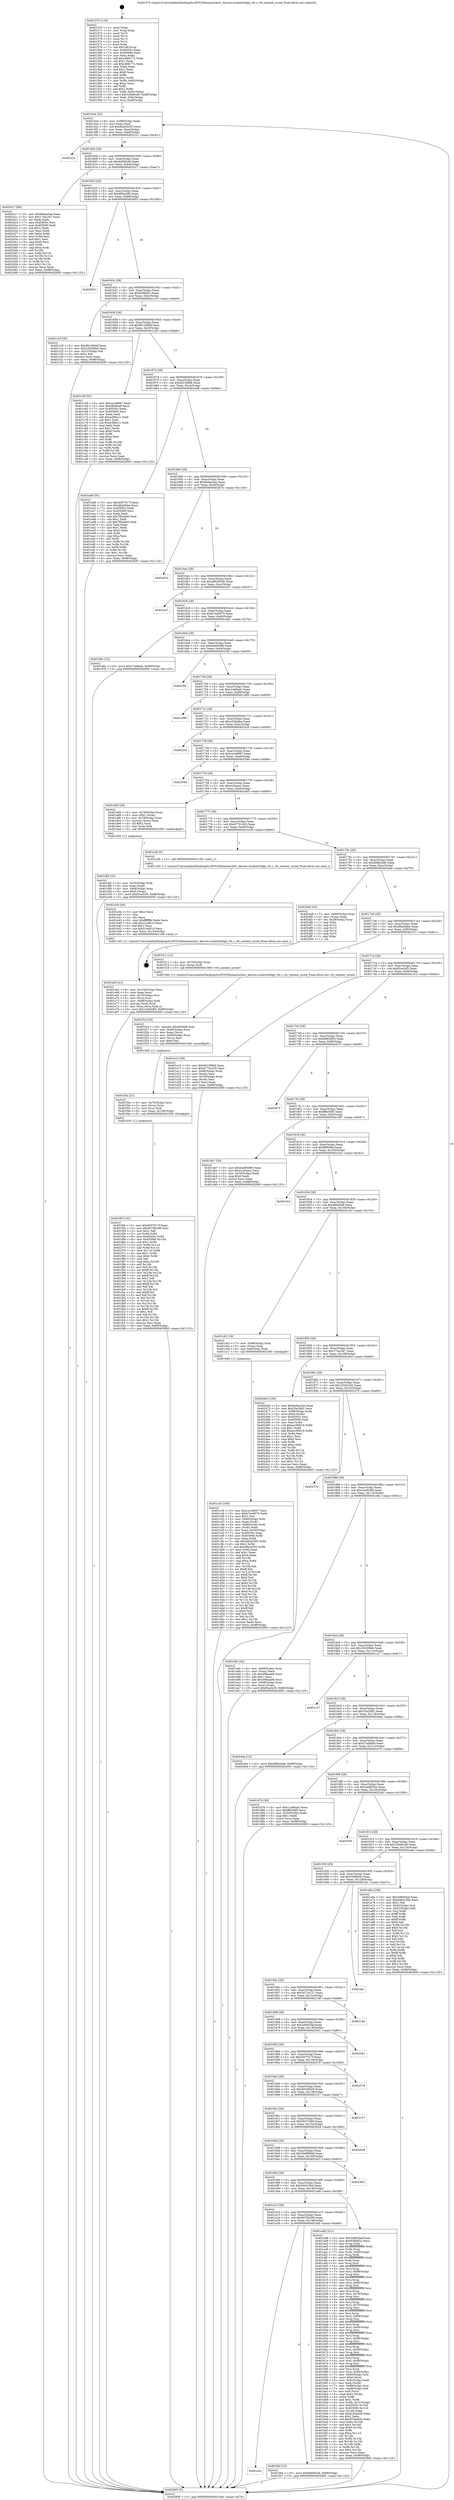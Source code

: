 digraph "0x401570" {
  label = "0x401570 (/mnt/c/Users/mathe/Desktop/tcc/POCII/binaries/extr_darwin-xnubsdvfskpi_vfs.c_vfs_context_ucred_Final-ollvm.out::main(0))"
  labelloc = "t"
  node[shape=record]

  Entry [label="",width=0.3,height=0.3,shape=circle,fillcolor=black,style=filled]
  "0x4015e4" [label="{
     0x4015e4 [32]\l
     | [instrs]\l
     &nbsp;&nbsp;0x4015e4 \<+6\>: mov -0x98(%rbp),%eax\l
     &nbsp;&nbsp;0x4015ea \<+2\>: mov %eax,%ecx\l
     &nbsp;&nbsp;0x4015ec \<+6\>: sub $0x82a04435,%ecx\l
     &nbsp;&nbsp;0x4015f2 \<+6\>: mov %eax,-0xac(%rbp)\l
     &nbsp;&nbsp;0x4015f8 \<+6\>: mov %ecx,-0xb0(%rbp)\l
     &nbsp;&nbsp;0x4015fe \<+6\>: je 0000000000402221 \<main+0xcb1\>\l
  }"]
  "0x402221" [label="{
     0x402221\l
  }", style=dashed]
  "0x401604" [label="{
     0x401604 [28]\l
     | [instrs]\l
     &nbsp;&nbsp;0x401604 \<+5\>: jmp 0000000000401609 \<main+0x99\>\l
     &nbsp;&nbsp;0x401609 \<+6\>: mov -0xac(%rbp),%eax\l
     &nbsp;&nbsp;0x40160f \<+5\>: sub $0x84f082d4,%eax\l
     &nbsp;&nbsp;0x401614 \<+6\>: mov %eax,-0xb4(%rbp)\l
     &nbsp;&nbsp;0x40161a \<+6\>: je 0000000000402417 \<main+0xea7\>\l
  }"]
  Exit [label="",width=0.3,height=0.3,shape=circle,fillcolor=black,style=filled,peripheries=2]
  "0x402417" [label="{
     0x402417 [86]\l
     | [instrs]\l
     &nbsp;&nbsp;0x402417 \<+5\>: mov $0x9e9aa2ee,%eax\l
     &nbsp;&nbsp;0x40241c \<+5\>: mov $0x174a1fe7,%ecx\l
     &nbsp;&nbsp;0x402421 \<+2\>: xor %edx,%edx\l
     &nbsp;&nbsp;0x402423 \<+7\>: mov 0x40505c,%esi\l
     &nbsp;&nbsp;0x40242a \<+7\>: mov 0x405060,%edi\l
     &nbsp;&nbsp;0x402431 \<+3\>: sub $0x1,%edx\l
     &nbsp;&nbsp;0x402434 \<+3\>: mov %esi,%r8d\l
     &nbsp;&nbsp;0x402437 \<+3\>: add %edx,%r8d\l
     &nbsp;&nbsp;0x40243a \<+4\>: imul %r8d,%esi\l
     &nbsp;&nbsp;0x40243e \<+3\>: and $0x1,%esi\l
     &nbsp;&nbsp;0x402441 \<+3\>: cmp $0x0,%esi\l
     &nbsp;&nbsp;0x402444 \<+4\>: sete %r9b\l
     &nbsp;&nbsp;0x402448 \<+3\>: cmp $0xa,%edi\l
     &nbsp;&nbsp;0x40244b \<+4\>: setl %r10b\l
     &nbsp;&nbsp;0x40244f \<+3\>: mov %r9b,%r11b\l
     &nbsp;&nbsp;0x402452 \<+3\>: and %r10b,%r11b\l
     &nbsp;&nbsp;0x402455 \<+3\>: xor %r10b,%r9b\l
     &nbsp;&nbsp;0x402458 \<+3\>: or %r9b,%r11b\l
     &nbsp;&nbsp;0x40245b \<+4\>: test $0x1,%r11b\l
     &nbsp;&nbsp;0x40245f \<+3\>: cmovne %ecx,%eax\l
     &nbsp;&nbsp;0x402462 \<+6\>: mov %eax,-0x98(%rbp)\l
     &nbsp;&nbsp;0x402468 \<+5\>: jmp 0000000000402695 \<main+0x1125\>\l
  }"]
  "0x401620" [label="{
     0x401620 [28]\l
     | [instrs]\l
     &nbsp;&nbsp;0x401620 \<+5\>: jmp 0000000000401625 \<main+0xb5\>\l
     &nbsp;&nbsp;0x401625 \<+6\>: mov -0xac(%rbp),%eax\l
     &nbsp;&nbsp;0x40162b \<+5\>: sub $0x8f0a43f6,%eax\l
     &nbsp;&nbsp;0x401630 \<+6\>: mov %eax,-0xb8(%rbp)\l
     &nbsp;&nbsp;0x401636 \<+6\>: je 0000000000402603 \<main+0x1093\>\l
  }"]
  "0x401a2c" [label="{
     0x401a2c\l
  }", style=dashed]
  "0x402603" [label="{
     0x402603\l
  }", style=dashed]
  "0x40163c" [label="{
     0x40163c [28]\l
     | [instrs]\l
     &nbsp;&nbsp;0x40163c \<+5\>: jmp 0000000000401641 \<main+0xd1\>\l
     &nbsp;&nbsp;0x401641 \<+6\>: mov -0xac(%rbp),%eax\l
     &nbsp;&nbsp;0x401647 \<+5\>: sub $0x93fdbf2c,%eax\l
     &nbsp;&nbsp;0x40164c \<+6\>: mov %eax,-0xbc(%rbp)\l
     &nbsp;&nbsp;0x401652 \<+6\>: je 0000000000401c19 \<main+0x6a9\>\l
  }"]
  "0x401fdd" [label="{
     0x401fdd [15]\l
     | [instrs]\l
     &nbsp;&nbsp;0x401fdd \<+10\>: movl $0x84f082d4,-0x98(%rbp)\l
     &nbsp;&nbsp;0x401fe7 \<+5\>: jmp 0000000000402695 \<main+0x1125\>\l
  }"]
  "0x401c19" [label="{
     0x401c19 [30]\l
     | [instrs]\l
     &nbsp;&nbsp;0x401c19 \<+5\>: mov $0x99140bbf,%eax\l
     &nbsp;&nbsp;0x401c1e \<+5\>: mov $0x22b208eb,%ecx\l
     &nbsp;&nbsp;0x401c23 \<+3\>: mov -0x31(%rbp),%dl\l
     &nbsp;&nbsp;0x401c26 \<+3\>: test $0x1,%dl\l
     &nbsp;&nbsp;0x401c29 \<+3\>: cmovne %ecx,%eax\l
     &nbsp;&nbsp;0x401c2c \<+6\>: mov %eax,-0x98(%rbp)\l
     &nbsp;&nbsp;0x401c32 \<+5\>: jmp 0000000000402695 \<main+0x1125\>\l
  }"]
  "0x401658" [label="{
     0x401658 [28]\l
     | [instrs]\l
     &nbsp;&nbsp;0x401658 \<+5\>: jmp 000000000040165d \<main+0xed\>\l
     &nbsp;&nbsp;0x40165d \<+6\>: mov -0xac(%rbp),%eax\l
     &nbsp;&nbsp;0x401663 \<+5\>: sub $0x99140bbf,%eax\l
     &nbsp;&nbsp;0x401668 \<+6\>: mov %eax,-0xc0(%rbp)\l
     &nbsp;&nbsp;0x40166e \<+6\>: je 0000000000401c58 \<main+0x6e8\>\l
  }"]
  "0x401f4f" [label="{
     0x401f4f [142]\l
     | [instrs]\l
     &nbsp;&nbsp;0x401f4f \<+5\>: mov $0x4007017f,%eax\l
     &nbsp;&nbsp;0x401f54 \<+5\>: mov $0x6078b299,%esi\l
     &nbsp;&nbsp;0x401f59 \<+2\>: mov $0x1,%dl\l
     &nbsp;&nbsp;0x401f5b \<+3\>: xor %r8d,%r8d\l
     &nbsp;&nbsp;0x401f5e \<+8\>: mov 0x40505c,%r9d\l
     &nbsp;&nbsp;0x401f66 \<+8\>: mov 0x405060,%r10d\l
     &nbsp;&nbsp;0x401f6e \<+4\>: sub $0x1,%r8d\l
     &nbsp;&nbsp;0x401f72 \<+3\>: mov %r9d,%r11d\l
     &nbsp;&nbsp;0x401f75 \<+3\>: add %r8d,%r11d\l
     &nbsp;&nbsp;0x401f78 \<+4\>: imul %r11d,%r9d\l
     &nbsp;&nbsp;0x401f7c \<+4\>: and $0x1,%r9d\l
     &nbsp;&nbsp;0x401f80 \<+4\>: cmp $0x0,%r9d\l
     &nbsp;&nbsp;0x401f84 \<+3\>: sete %bl\l
     &nbsp;&nbsp;0x401f87 \<+4\>: cmp $0xa,%r10d\l
     &nbsp;&nbsp;0x401f8b \<+4\>: setl %r14b\l
     &nbsp;&nbsp;0x401f8f \<+3\>: mov %bl,%r15b\l
     &nbsp;&nbsp;0x401f92 \<+4\>: xor $0xff,%r15b\l
     &nbsp;&nbsp;0x401f96 \<+3\>: mov %r14b,%r12b\l
     &nbsp;&nbsp;0x401f99 \<+4\>: xor $0xff,%r12b\l
     &nbsp;&nbsp;0x401f9d \<+3\>: xor $0x1,%dl\l
     &nbsp;&nbsp;0x401fa0 \<+3\>: mov %r15b,%r13b\l
     &nbsp;&nbsp;0x401fa3 \<+4\>: and $0xff,%r13b\l
     &nbsp;&nbsp;0x401fa7 \<+2\>: and %dl,%bl\l
     &nbsp;&nbsp;0x401fa9 \<+3\>: mov %r12b,%cl\l
     &nbsp;&nbsp;0x401fac \<+3\>: and $0xff,%cl\l
     &nbsp;&nbsp;0x401faf \<+3\>: and %dl,%r14b\l
     &nbsp;&nbsp;0x401fb2 \<+3\>: or %bl,%r13b\l
     &nbsp;&nbsp;0x401fb5 \<+3\>: or %r14b,%cl\l
     &nbsp;&nbsp;0x401fb8 \<+3\>: xor %cl,%r13b\l
     &nbsp;&nbsp;0x401fbb \<+3\>: or %r12b,%r15b\l
     &nbsp;&nbsp;0x401fbe \<+4\>: xor $0xff,%r15b\l
     &nbsp;&nbsp;0x401fc2 \<+3\>: or $0x1,%dl\l
     &nbsp;&nbsp;0x401fc5 \<+3\>: and %dl,%r15b\l
     &nbsp;&nbsp;0x401fc8 \<+3\>: or %r15b,%r13b\l
     &nbsp;&nbsp;0x401fcb \<+4\>: test $0x1,%r13b\l
     &nbsp;&nbsp;0x401fcf \<+3\>: cmovne %esi,%eax\l
     &nbsp;&nbsp;0x401fd2 \<+6\>: mov %eax,-0x98(%rbp)\l
     &nbsp;&nbsp;0x401fd8 \<+5\>: jmp 0000000000402695 \<main+0x1125\>\l
  }"]
  "0x401c58" [label="{
     0x401c58 [91]\l
     | [instrs]\l
     &nbsp;&nbsp;0x401c58 \<+5\>: mov $0xca1e8067,%eax\l
     &nbsp;&nbsp;0x401c5d \<+5\>: mov $0xd8406a9,%ecx\l
     &nbsp;&nbsp;0x401c62 \<+7\>: mov 0x40505c,%edx\l
     &nbsp;&nbsp;0x401c69 \<+7\>: mov 0x405060,%esi\l
     &nbsp;&nbsp;0x401c70 \<+2\>: mov %edx,%edi\l
     &nbsp;&nbsp;0x401c72 \<+6\>: add $0xecfb6c1c,%edi\l
     &nbsp;&nbsp;0x401c78 \<+3\>: sub $0x1,%edi\l
     &nbsp;&nbsp;0x401c7b \<+6\>: sub $0xecfb6c1c,%edi\l
     &nbsp;&nbsp;0x401c81 \<+3\>: imul %edi,%edx\l
     &nbsp;&nbsp;0x401c84 \<+3\>: and $0x1,%edx\l
     &nbsp;&nbsp;0x401c87 \<+3\>: cmp $0x0,%edx\l
     &nbsp;&nbsp;0x401c8a \<+4\>: sete %r8b\l
     &nbsp;&nbsp;0x401c8e \<+3\>: cmp $0xa,%esi\l
     &nbsp;&nbsp;0x401c91 \<+4\>: setl %r9b\l
     &nbsp;&nbsp;0x401c95 \<+3\>: mov %r8b,%r10b\l
     &nbsp;&nbsp;0x401c98 \<+3\>: and %r9b,%r10b\l
     &nbsp;&nbsp;0x401c9b \<+3\>: xor %r9b,%r8b\l
     &nbsp;&nbsp;0x401c9e \<+3\>: or %r8b,%r10b\l
     &nbsp;&nbsp;0x401ca1 \<+4\>: test $0x1,%r10b\l
     &nbsp;&nbsp;0x401ca5 \<+3\>: cmovne %ecx,%eax\l
     &nbsp;&nbsp;0x401ca8 \<+6\>: mov %eax,-0x98(%rbp)\l
     &nbsp;&nbsp;0x401cae \<+5\>: jmp 0000000000402695 \<main+0x1125\>\l
  }"]
  "0x401674" [label="{
     0x401674 [28]\l
     | [instrs]\l
     &nbsp;&nbsp;0x401674 \<+5\>: jmp 0000000000401679 \<main+0x109\>\l
     &nbsp;&nbsp;0x401679 \<+6\>: mov -0xac(%rbp),%eax\l
     &nbsp;&nbsp;0x40167f \<+5\>: sub $0x9d15f6b8,%eax\l
     &nbsp;&nbsp;0x401684 \<+6\>: mov %eax,-0xc4(%rbp)\l
     &nbsp;&nbsp;0x40168a \<+6\>: je 0000000000401eb6 \<main+0x946\>\l
  }"]
  "0x401f3a" [label="{
     0x401f3a [21]\l
     | [instrs]\l
     &nbsp;&nbsp;0x401f3a \<+4\>: mov -0x70(%rbp),%rcx\l
     &nbsp;&nbsp;0x401f3e \<+3\>: mov (%rcx),%rcx\l
     &nbsp;&nbsp;0x401f41 \<+3\>: mov %rcx,%rdi\l
     &nbsp;&nbsp;0x401f44 \<+6\>: mov %eax,-0x158(%rbp)\l
     &nbsp;&nbsp;0x401f4a \<+5\>: call 0000000000401030 \<free@plt\>\l
     | [calls]\l
     &nbsp;&nbsp;0x401030 \{1\} (unknown)\l
  }"]
  "0x401eb6" [label="{
     0x401eb6 [91]\l
     | [instrs]\l
     &nbsp;&nbsp;0x401eb6 \<+5\>: mov $0x4007017f,%eax\l
     &nbsp;&nbsp;0x401ebb \<+5\>: mov $0xd9a2fdee,%ecx\l
     &nbsp;&nbsp;0x401ec0 \<+7\>: mov 0x40505c,%edx\l
     &nbsp;&nbsp;0x401ec7 \<+7\>: mov 0x405060,%esi\l
     &nbsp;&nbsp;0x401ece \<+2\>: mov %edx,%edi\l
     &nbsp;&nbsp;0x401ed0 \<+6\>: add $0x7ff2abb0,%edi\l
     &nbsp;&nbsp;0x401ed6 \<+3\>: sub $0x1,%edi\l
     &nbsp;&nbsp;0x401ed9 \<+6\>: sub $0x7ff2abb0,%edi\l
     &nbsp;&nbsp;0x401edf \<+3\>: imul %edi,%edx\l
     &nbsp;&nbsp;0x401ee2 \<+3\>: and $0x1,%edx\l
     &nbsp;&nbsp;0x401ee5 \<+3\>: cmp $0x0,%edx\l
     &nbsp;&nbsp;0x401ee8 \<+4\>: sete %r8b\l
     &nbsp;&nbsp;0x401eec \<+3\>: cmp $0xa,%esi\l
     &nbsp;&nbsp;0x401eef \<+4\>: setl %r9b\l
     &nbsp;&nbsp;0x401ef3 \<+3\>: mov %r8b,%r10b\l
     &nbsp;&nbsp;0x401ef6 \<+3\>: and %r9b,%r10b\l
     &nbsp;&nbsp;0x401ef9 \<+3\>: xor %r9b,%r8b\l
     &nbsp;&nbsp;0x401efc \<+3\>: or %r8b,%r10b\l
     &nbsp;&nbsp;0x401eff \<+4\>: test $0x1,%r10b\l
     &nbsp;&nbsp;0x401f03 \<+3\>: cmovne %ecx,%eax\l
     &nbsp;&nbsp;0x401f06 \<+6\>: mov %eax,-0x98(%rbp)\l
     &nbsp;&nbsp;0x401f0c \<+5\>: jmp 0000000000402695 \<main+0x1125\>\l
  }"]
  "0x401690" [label="{
     0x401690 [28]\l
     | [instrs]\l
     &nbsp;&nbsp;0x401690 \<+5\>: jmp 0000000000401695 \<main+0x125\>\l
     &nbsp;&nbsp;0x401695 \<+6\>: mov -0xac(%rbp),%eax\l
     &nbsp;&nbsp;0x40169b \<+5\>: sub $0x9e9aa2ee,%eax\l
     &nbsp;&nbsp;0x4016a0 \<+6\>: mov %eax,-0xc8(%rbp)\l
     &nbsp;&nbsp;0x4016a6 \<+6\>: je 000000000040267e \<main+0x110e\>\l
  }"]
  "0x401f1d" [label="{
     0x401f1d [29]\l
     | [instrs]\l
     &nbsp;&nbsp;0x401f1d \<+10\>: movabs $0x4030d6,%rdi\l
     &nbsp;&nbsp;0x401f27 \<+4\>: mov -0x60(%rbp),%rcx\l
     &nbsp;&nbsp;0x401f2b \<+2\>: mov %eax,(%rcx)\l
     &nbsp;&nbsp;0x401f2d \<+4\>: mov -0x60(%rbp),%rcx\l
     &nbsp;&nbsp;0x401f31 \<+2\>: mov (%rcx),%esi\l
     &nbsp;&nbsp;0x401f33 \<+2\>: mov $0x0,%al\l
     &nbsp;&nbsp;0x401f35 \<+5\>: call 0000000000401040 \<printf@plt\>\l
     | [calls]\l
     &nbsp;&nbsp;0x401040 \{1\} (unknown)\l
  }"]
  "0x40267e" [label="{
     0x40267e\l
  }", style=dashed]
  "0x4016ac" [label="{
     0x4016ac [28]\l
     | [instrs]\l
     &nbsp;&nbsp;0x4016ac \<+5\>: jmp 00000000004016b1 \<main+0x141\>\l
     &nbsp;&nbsp;0x4016b1 \<+6\>: mov -0xac(%rbp),%eax\l
     &nbsp;&nbsp;0x4016b7 \<+5\>: sub $0xa8630448,%eax\l
     &nbsp;&nbsp;0x4016bc \<+6\>: mov %eax,-0xcc(%rbp)\l
     &nbsp;&nbsp;0x4016c2 \<+6\>: je 00000000004023a7 \<main+0xe37\>\l
  }"]
  "0x401e63" [label="{
     0x401e63 [41]\l
     | [instrs]\l
     &nbsp;&nbsp;0x401e63 \<+6\>: mov -0x154(%rbp),%ecx\l
     &nbsp;&nbsp;0x401e69 \<+3\>: imul %eax,%ecx\l
     &nbsp;&nbsp;0x401e6c \<+4\>: mov -0x70(%rbp),%rsi\l
     &nbsp;&nbsp;0x401e70 \<+3\>: mov (%rsi),%rsi\l
     &nbsp;&nbsp;0x401e73 \<+4\>: mov -0x68(%rbp),%rdi\l
     &nbsp;&nbsp;0x401e77 \<+3\>: movslq (%rdi),%rdi\l
     &nbsp;&nbsp;0x401e7a \<+3\>: mov %ecx,(%rsi,%rdi,4)\l
     &nbsp;&nbsp;0x401e7d \<+10\>: movl $0x1ee92df4,-0x98(%rbp)\l
     &nbsp;&nbsp;0x401e87 \<+5\>: jmp 0000000000402695 \<main+0x1125\>\l
  }"]
  "0x4023a7" [label="{
     0x4023a7\l
  }", style=dashed]
  "0x4016c8" [label="{
     0x4016c8 [28]\l
     | [instrs]\l
     &nbsp;&nbsp;0x4016c8 \<+5\>: jmp 00000000004016cd \<main+0x15d\>\l
     &nbsp;&nbsp;0x4016cd \<+6\>: mov -0xac(%rbp),%eax\l
     &nbsp;&nbsp;0x4016d3 \<+5\>: sub $0xb7ee9570,%eax\l
     &nbsp;&nbsp;0x4016d8 \<+6\>: mov %eax,-0xd0(%rbp)\l
     &nbsp;&nbsp;0x4016de \<+6\>: je 0000000000401d6c \<main+0x7fc\>\l
  }"]
  "0x401e3b" [label="{
     0x401e3b [40]\l
     | [instrs]\l
     &nbsp;&nbsp;0x401e3b \<+5\>: mov $0x2,%ecx\l
     &nbsp;&nbsp;0x401e40 \<+1\>: cltd\l
     &nbsp;&nbsp;0x401e41 \<+2\>: idiv %ecx\l
     &nbsp;&nbsp;0x401e43 \<+6\>: imul $0xfffffffe,%edx,%ecx\l
     &nbsp;&nbsp;0x401e49 \<+6\>: add $0x21e061d,%ecx\l
     &nbsp;&nbsp;0x401e4f \<+3\>: add $0x1,%ecx\l
     &nbsp;&nbsp;0x401e52 \<+6\>: sub $0x21e061d,%ecx\l
     &nbsp;&nbsp;0x401e58 \<+6\>: mov %ecx,-0x154(%rbp)\l
     &nbsp;&nbsp;0x401e5e \<+5\>: call 0000000000401160 \<next_i\>\l
     | [calls]\l
     &nbsp;&nbsp;0x401160 \{1\} (/mnt/c/Users/mathe/Desktop/tcc/POCII/binaries/extr_darwin-xnubsdvfskpi_vfs.c_vfs_context_ucred_Final-ollvm.out::next_i)\l
  }"]
  "0x401d6c" [label="{
     0x401d6c [15]\l
     | [instrs]\l
     &nbsp;&nbsp;0x401d6c \<+10\>: movl $0x27adfabd,-0x98(%rbp)\l
     &nbsp;&nbsp;0x401d76 \<+5\>: jmp 0000000000402695 \<main+0x1125\>\l
  }"]
  "0x4016e4" [label="{
     0x4016e4 [28]\l
     | [instrs]\l
     &nbsp;&nbsp;0x4016e4 \<+5\>: jmp 00000000004016e9 \<main+0x179\>\l
     &nbsp;&nbsp;0x4016e9 \<+6\>: mov -0xac(%rbp),%eax\l
     &nbsp;&nbsp;0x4016ef \<+5\>: sub $0xba469496,%eax\l
     &nbsp;&nbsp;0x4016f4 \<+6\>: mov %eax,-0xd4(%rbp)\l
     &nbsp;&nbsp;0x4016fa \<+6\>: je 00000000004023f4 \<main+0xe84\>\l
  }"]
  "0x401df2" [label="{
     0x401df2 [32]\l
     | [instrs]\l
     &nbsp;&nbsp;0x401df2 \<+4\>: mov -0x70(%rbp),%rdi\l
     &nbsp;&nbsp;0x401df6 \<+3\>: mov %rax,(%rdi)\l
     &nbsp;&nbsp;0x401df9 \<+4\>: mov -0x68(%rbp),%rax\l
     &nbsp;&nbsp;0x401dfd \<+6\>: movl $0x0,(%rax)\l
     &nbsp;&nbsp;0x401e03 \<+10\>: movl $0xf3ca5cf5,-0x98(%rbp)\l
     &nbsp;&nbsp;0x401e0d \<+5\>: jmp 0000000000402695 \<main+0x1125\>\l
  }"]
  "0x4023f4" [label="{
     0x4023f4\l
  }", style=dashed]
  "0x401700" [label="{
     0x401700 [28]\l
     | [instrs]\l
     &nbsp;&nbsp;0x401700 \<+5\>: jmp 0000000000401705 \<main+0x195\>\l
     &nbsp;&nbsp;0x401705 \<+6\>: mov -0xac(%rbp),%eax\l
     &nbsp;&nbsp;0x40170b \<+5\>: sub $0xc1a66adc,%eax\l
     &nbsp;&nbsp;0x401710 \<+6\>: mov %eax,-0xd8(%rbp)\l
     &nbsp;&nbsp;0x401716 \<+6\>: je 0000000000401d99 \<main+0x829\>\l
  }"]
  "0x401cc6" [label="{
     0x401cc6 [166]\l
     | [instrs]\l
     &nbsp;&nbsp;0x401cc6 \<+5\>: mov $0xca1e8067,%ecx\l
     &nbsp;&nbsp;0x401ccb \<+5\>: mov $0xb7ee9570,%edx\l
     &nbsp;&nbsp;0x401cd0 \<+3\>: mov $0x1,%sil\l
     &nbsp;&nbsp;0x401cd3 \<+4\>: mov -0x80(%rbp),%rdi\l
     &nbsp;&nbsp;0x401cd7 \<+2\>: mov %eax,(%rdi)\l
     &nbsp;&nbsp;0x401cd9 \<+4\>: mov -0x80(%rbp),%rdi\l
     &nbsp;&nbsp;0x401cdd \<+2\>: mov (%rdi),%eax\l
     &nbsp;&nbsp;0x401cdf \<+3\>: mov %eax,-0x30(%rbp)\l
     &nbsp;&nbsp;0x401ce2 \<+7\>: mov 0x40505c,%eax\l
     &nbsp;&nbsp;0x401ce9 \<+8\>: mov 0x405060,%r8d\l
     &nbsp;&nbsp;0x401cf1 \<+3\>: mov %eax,%r9d\l
     &nbsp;&nbsp;0x401cf4 \<+7\>: add $0x49b3c305,%r9d\l
     &nbsp;&nbsp;0x401cfb \<+4\>: sub $0x1,%r9d\l
     &nbsp;&nbsp;0x401cff \<+7\>: sub $0x49b3c305,%r9d\l
     &nbsp;&nbsp;0x401d06 \<+4\>: imul %r9d,%eax\l
     &nbsp;&nbsp;0x401d0a \<+3\>: and $0x1,%eax\l
     &nbsp;&nbsp;0x401d0d \<+3\>: cmp $0x0,%eax\l
     &nbsp;&nbsp;0x401d10 \<+4\>: sete %r10b\l
     &nbsp;&nbsp;0x401d14 \<+4\>: cmp $0xa,%r8d\l
     &nbsp;&nbsp;0x401d18 \<+4\>: setl %r11b\l
     &nbsp;&nbsp;0x401d1c \<+3\>: mov %r10b,%bl\l
     &nbsp;&nbsp;0x401d1f \<+3\>: xor $0xff,%bl\l
     &nbsp;&nbsp;0x401d22 \<+3\>: mov %r11b,%r14b\l
     &nbsp;&nbsp;0x401d25 \<+4\>: xor $0xff,%r14b\l
     &nbsp;&nbsp;0x401d29 \<+4\>: xor $0x0,%sil\l
     &nbsp;&nbsp;0x401d2d \<+3\>: mov %bl,%r15b\l
     &nbsp;&nbsp;0x401d30 \<+4\>: and $0x0,%r15b\l
     &nbsp;&nbsp;0x401d34 \<+3\>: and %sil,%r10b\l
     &nbsp;&nbsp;0x401d37 \<+3\>: mov %r14b,%r12b\l
     &nbsp;&nbsp;0x401d3a \<+4\>: and $0x0,%r12b\l
     &nbsp;&nbsp;0x401d3e \<+3\>: and %sil,%r11b\l
     &nbsp;&nbsp;0x401d41 \<+3\>: or %r10b,%r15b\l
     &nbsp;&nbsp;0x401d44 \<+3\>: or %r11b,%r12b\l
     &nbsp;&nbsp;0x401d47 \<+3\>: xor %r12b,%r15b\l
     &nbsp;&nbsp;0x401d4a \<+3\>: or %r14b,%bl\l
     &nbsp;&nbsp;0x401d4d \<+3\>: xor $0xff,%bl\l
     &nbsp;&nbsp;0x401d50 \<+4\>: or $0x0,%sil\l
     &nbsp;&nbsp;0x401d54 \<+3\>: and %sil,%bl\l
     &nbsp;&nbsp;0x401d57 \<+3\>: or %bl,%r15b\l
     &nbsp;&nbsp;0x401d5a \<+4\>: test $0x1,%r15b\l
     &nbsp;&nbsp;0x401d5e \<+3\>: cmovne %edx,%ecx\l
     &nbsp;&nbsp;0x401d61 \<+6\>: mov %ecx,-0x98(%rbp)\l
     &nbsp;&nbsp;0x401d67 \<+5\>: jmp 0000000000402695 \<main+0x1125\>\l
  }"]
  "0x401d99" [label="{
     0x401d99\l
  }", style=dashed]
  "0x40171c" [label="{
     0x40171c [28]\l
     | [instrs]\l
     &nbsp;&nbsp;0x40171c \<+5\>: jmp 0000000000401721 \<main+0x1b1\>\l
     &nbsp;&nbsp;0x401721 \<+6\>: mov -0xac(%rbp),%eax\l
     &nbsp;&nbsp;0x401727 \<+5\>: sub $0xc52bfeba,%eax\l
     &nbsp;&nbsp;0x40172c \<+6\>: mov %eax,-0xdc(%rbp)\l
     &nbsp;&nbsp;0x401732 \<+6\>: je 00000000004022c8 \<main+0xd58\>\l
  }"]
  "0x401a10" [label="{
     0x401a10 [28]\l
     | [instrs]\l
     &nbsp;&nbsp;0x401a10 \<+5\>: jmp 0000000000401a15 \<main+0x4a5\>\l
     &nbsp;&nbsp;0x401a15 \<+6\>: mov -0xac(%rbp),%eax\l
     &nbsp;&nbsp;0x401a1b \<+5\>: sub $0x6078b299,%eax\l
     &nbsp;&nbsp;0x401a20 \<+6\>: mov %eax,-0x148(%rbp)\l
     &nbsp;&nbsp;0x401a26 \<+6\>: je 0000000000401fdd \<main+0xa6d\>\l
  }"]
  "0x4022c8" [label="{
     0x4022c8\l
  }", style=dashed]
  "0x401738" [label="{
     0x401738 [28]\l
     | [instrs]\l
     &nbsp;&nbsp;0x401738 \<+5\>: jmp 000000000040173d \<main+0x1cd\>\l
     &nbsp;&nbsp;0x40173d \<+6\>: mov -0xac(%rbp),%eax\l
     &nbsp;&nbsp;0x401743 \<+5\>: sub $0xca1e8067,%eax\l
     &nbsp;&nbsp;0x401748 \<+6\>: mov %eax,-0xe0(%rbp)\l
     &nbsp;&nbsp;0x40174e \<+6\>: je 0000000000402546 \<main+0xfd6\>\l
  }"]
  "0x401ad8" [label="{
     0x401ad8 [321]\l
     | [instrs]\l
     &nbsp;&nbsp;0x401ad8 \<+5\>: mov $0x3d8920af,%eax\l
     &nbsp;&nbsp;0x401add \<+5\>: mov $0x93fdbf2c,%ecx\l
     &nbsp;&nbsp;0x401ae2 \<+3\>: mov %rsp,%rdx\l
     &nbsp;&nbsp;0x401ae5 \<+4\>: add $0xfffffffffffffff0,%rdx\l
     &nbsp;&nbsp;0x401ae9 \<+3\>: mov %rdx,%rsp\l
     &nbsp;&nbsp;0x401aec \<+7\>: mov %rdx,-0x90(%rbp)\l
     &nbsp;&nbsp;0x401af3 \<+3\>: mov %rsp,%rdx\l
     &nbsp;&nbsp;0x401af6 \<+4\>: add $0xfffffffffffffff0,%rdx\l
     &nbsp;&nbsp;0x401afa \<+3\>: mov %rdx,%rsp\l
     &nbsp;&nbsp;0x401afd \<+3\>: mov %rsp,%rsi\l
     &nbsp;&nbsp;0x401b00 \<+4\>: add $0xfffffffffffffff0,%rsi\l
     &nbsp;&nbsp;0x401b04 \<+3\>: mov %rsi,%rsp\l
     &nbsp;&nbsp;0x401b07 \<+7\>: mov %rsi,-0x88(%rbp)\l
     &nbsp;&nbsp;0x401b0e \<+3\>: mov %rsp,%rsi\l
     &nbsp;&nbsp;0x401b11 \<+4\>: add $0xfffffffffffffff0,%rsi\l
     &nbsp;&nbsp;0x401b15 \<+3\>: mov %rsi,%rsp\l
     &nbsp;&nbsp;0x401b18 \<+4\>: mov %rsi,-0x80(%rbp)\l
     &nbsp;&nbsp;0x401b1c \<+3\>: mov %rsp,%rsi\l
     &nbsp;&nbsp;0x401b1f \<+4\>: add $0xfffffffffffffff0,%rsi\l
     &nbsp;&nbsp;0x401b23 \<+3\>: mov %rsi,%rsp\l
     &nbsp;&nbsp;0x401b26 \<+4\>: mov %rsi,-0x78(%rbp)\l
     &nbsp;&nbsp;0x401b2a \<+3\>: mov %rsp,%rsi\l
     &nbsp;&nbsp;0x401b2d \<+4\>: add $0xfffffffffffffff0,%rsi\l
     &nbsp;&nbsp;0x401b31 \<+3\>: mov %rsi,%rsp\l
     &nbsp;&nbsp;0x401b34 \<+4\>: mov %rsi,-0x70(%rbp)\l
     &nbsp;&nbsp;0x401b38 \<+3\>: mov %rsp,%rsi\l
     &nbsp;&nbsp;0x401b3b \<+4\>: add $0xfffffffffffffff0,%rsi\l
     &nbsp;&nbsp;0x401b3f \<+3\>: mov %rsi,%rsp\l
     &nbsp;&nbsp;0x401b42 \<+4\>: mov %rsi,-0x68(%rbp)\l
     &nbsp;&nbsp;0x401b46 \<+3\>: mov %rsp,%rsi\l
     &nbsp;&nbsp;0x401b49 \<+4\>: add $0xfffffffffffffff0,%rsi\l
     &nbsp;&nbsp;0x401b4d \<+3\>: mov %rsi,%rsp\l
     &nbsp;&nbsp;0x401b50 \<+4\>: mov %rsi,-0x60(%rbp)\l
     &nbsp;&nbsp;0x401b54 \<+3\>: mov %rsp,%rsi\l
     &nbsp;&nbsp;0x401b57 \<+4\>: add $0xfffffffffffffff0,%rsi\l
     &nbsp;&nbsp;0x401b5b \<+3\>: mov %rsi,%rsp\l
     &nbsp;&nbsp;0x401b5e \<+4\>: mov %rsi,-0x58(%rbp)\l
     &nbsp;&nbsp;0x401b62 \<+3\>: mov %rsp,%rsi\l
     &nbsp;&nbsp;0x401b65 \<+4\>: add $0xfffffffffffffff0,%rsi\l
     &nbsp;&nbsp;0x401b69 \<+3\>: mov %rsi,%rsp\l
     &nbsp;&nbsp;0x401b6c \<+4\>: mov %rsi,-0x50(%rbp)\l
     &nbsp;&nbsp;0x401b70 \<+3\>: mov %rsp,%rsi\l
     &nbsp;&nbsp;0x401b73 \<+4\>: add $0xfffffffffffffff0,%rsi\l
     &nbsp;&nbsp;0x401b77 \<+3\>: mov %rsi,%rsp\l
     &nbsp;&nbsp;0x401b7a \<+4\>: mov %rsi,-0x48(%rbp)\l
     &nbsp;&nbsp;0x401b7e \<+3\>: mov %rsp,%rsi\l
     &nbsp;&nbsp;0x401b81 \<+4\>: add $0xfffffffffffffff0,%rsi\l
     &nbsp;&nbsp;0x401b85 \<+3\>: mov %rsi,%rsp\l
     &nbsp;&nbsp;0x401b88 \<+4\>: mov %rsi,-0x40(%rbp)\l
     &nbsp;&nbsp;0x401b8c \<+7\>: mov -0x90(%rbp),%rsi\l
     &nbsp;&nbsp;0x401b93 \<+6\>: movl $0x0,(%rsi)\l
     &nbsp;&nbsp;0x401b99 \<+6\>: mov -0x9c(%rbp),%edi\l
     &nbsp;&nbsp;0x401b9f \<+2\>: mov %edi,(%rdx)\l
     &nbsp;&nbsp;0x401ba1 \<+7\>: mov -0x88(%rbp),%rsi\l
     &nbsp;&nbsp;0x401ba8 \<+7\>: mov -0xa8(%rbp),%r8\l
     &nbsp;&nbsp;0x401baf \<+3\>: mov %r8,(%rsi)\l
     &nbsp;&nbsp;0x401bb2 \<+3\>: cmpl $0x2,(%rdx)\l
     &nbsp;&nbsp;0x401bb5 \<+4\>: setne %r9b\l
     &nbsp;&nbsp;0x401bb9 \<+4\>: and $0x1,%r9b\l
     &nbsp;&nbsp;0x401bbd \<+4\>: mov %r9b,-0x31(%rbp)\l
     &nbsp;&nbsp;0x401bc1 \<+8\>: mov 0x40505c,%r10d\l
     &nbsp;&nbsp;0x401bc9 \<+8\>: mov 0x405060,%r11d\l
     &nbsp;&nbsp;0x401bd1 \<+3\>: mov %r10d,%ebx\l
     &nbsp;&nbsp;0x401bd4 \<+6\>: add $0xf254ad26,%ebx\l
     &nbsp;&nbsp;0x401bda \<+3\>: sub $0x1,%ebx\l
     &nbsp;&nbsp;0x401bdd \<+6\>: sub $0xf254ad26,%ebx\l
     &nbsp;&nbsp;0x401be3 \<+4\>: imul %ebx,%r10d\l
     &nbsp;&nbsp;0x401be7 \<+4\>: and $0x1,%r10d\l
     &nbsp;&nbsp;0x401beb \<+4\>: cmp $0x0,%r10d\l
     &nbsp;&nbsp;0x401bef \<+4\>: sete %r9b\l
     &nbsp;&nbsp;0x401bf3 \<+4\>: cmp $0xa,%r11d\l
     &nbsp;&nbsp;0x401bf7 \<+4\>: setl %r14b\l
     &nbsp;&nbsp;0x401bfb \<+3\>: mov %r9b,%r15b\l
     &nbsp;&nbsp;0x401bfe \<+3\>: and %r14b,%r15b\l
     &nbsp;&nbsp;0x401c01 \<+3\>: xor %r14b,%r9b\l
     &nbsp;&nbsp;0x401c04 \<+3\>: or %r9b,%r15b\l
     &nbsp;&nbsp;0x401c07 \<+4\>: test $0x1,%r15b\l
     &nbsp;&nbsp;0x401c0b \<+3\>: cmovne %ecx,%eax\l
     &nbsp;&nbsp;0x401c0e \<+6\>: mov %eax,-0x98(%rbp)\l
     &nbsp;&nbsp;0x401c14 \<+5\>: jmp 0000000000402695 \<main+0x1125\>\l
  }"]
  "0x402546" [label="{
     0x402546\l
  }", style=dashed]
  "0x401754" [label="{
     0x401754 [28]\l
     | [instrs]\l
     &nbsp;&nbsp;0x401754 \<+5\>: jmp 0000000000401759 \<main+0x1e9\>\l
     &nbsp;&nbsp;0x401759 \<+6\>: mov -0xac(%rbp),%eax\l
     &nbsp;&nbsp;0x40175f \<+5\>: sub $0xcc26aacc,%eax\l
     &nbsp;&nbsp;0x401764 \<+6\>: mov %eax,-0xe4(%rbp)\l
     &nbsp;&nbsp;0x40176a \<+6\>: je 0000000000401dd5 \<main+0x865\>\l
  }"]
  "0x4019f4" [label="{
     0x4019f4 [28]\l
     | [instrs]\l
     &nbsp;&nbsp;0x4019f4 \<+5\>: jmp 00000000004019f9 \<main+0x489\>\l
     &nbsp;&nbsp;0x4019f9 \<+6\>: mov -0xac(%rbp),%eax\l
     &nbsp;&nbsp;0x4019ff \<+5\>: sub $0x5de015bb,%eax\l
     &nbsp;&nbsp;0x401a04 \<+6\>: mov %eax,-0x144(%rbp)\l
     &nbsp;&nbsp;0x401a0a \<+6\>: je 0000000000401ad8 \<main+0x568\>\l
  }"]
  "0x401dd5" [label="{
     0x401dd5 [29]\l
     | [instrs]\l
     &nbsp;&nbsp;0x401dd5 \<+4\>: mov -0x78(%rbp),%rax\l
     &nbsp;&nbsp;0x401dd9 \<+6\>: movl $0x1,(%rax)\l
     &nbsp;&nbsp;0x401ddf \<+4\>: mov -0x78(%rbp),%rax\l
     &nbsp;&nbsp;0x401de3 \<+3\>: movslq (%rax),%rax\l
     &nbsp;&nbsp;0x401de6 \<+4\>: shl $0x2,%rax\l
     &nbsp;&nbsp;0x401dea \<+3\>: mov %rax,%rdi\l
     &nbsp;&nbsp;0x401ded \<+5\>: call 0000000000401050 \<malloc@plt\>\l
     | [calls]\l
     &nbsp;&nbsp;0x401050 \{1\} (unknown)\l
  }"]
  "0x401770" [label="{
     0x401770 [28]\l
     | [instrs]\l
     &nbsp;&nbsp;0x401770 \<+5\>: jmp 0000000000401775 \<main+0x205\>\l
     &nbsp;&nbsp;0x401775 \<+6\>: mov -0xac(%rbp),%eax\l
     &nbsp;&nbsp;0x40177b \<+5\>: sub $0xd7791425,%eax\l
     &nbsp;&nbsp;0x401780 \<+6\>: mov %eax,-0xe8(%rbp)\l
     &nbsp;&nbsp;0x401786 \<+6\>: je 0000000000401e36 \<main+0x8c6\>\l
  }"]
  "0x402403" [label="{
     0x402403\l
  }", style=dashed]
  "0x401e36" [label="{
     0x401e36 [5]\l
     | [instrs]\l
     &nbsp;&nbsp;0x401e36 \<+5\>: call 0000000000401160 \<next_i\>\l
     | [calls]\l
     &nbsp;&nbsp;0x401160 \{1\} (/mnt/c/Users/mathe/Desktop/tcc/POCII/binaries/extr_darwin-xnubsdvfskpi_vfs.c_vfs_context_ucred_Final-ollvm.out::next_i)\l
  }"]
  "0x40178c" [label="{
     0x40178c [28]\l
     | [instrs]\l
     &nbsp;&nbsp;0x40178c \<+5\>: jmp 0000000000401791 \<main+0x221\>\l
     &nbsp;&nbsp;0x401791 \<+6\>: mov -0xac(%rbp),%eax\l
     &nbsp;&nbsp;0x401797 \<+5\>: sub $0xd98bcd46,%eax\l
     &nbsp;&nbsp;0x40179c \<+6\>: mov %eax,-0xec(%rbp)\l
     &nbsp;&nbsp;0x4017a2 \<+6\>: je 00000000004024e9 \<main+0xf79\>\l
  }"]
  "0x4019d8" [label="{
     0x4019d8 [28]\l
     | [instrs]\l
     &nbsp;&nbsp;0x4019d8 \<+5\>: jmp 00000000004019dd \<main+0x46d\>\l
     &nbsp;&nbsp;0x4019dd \<+6\>: mov -0xac(%rbp),%eax\l
     &nbsp;&nbsp;0x4019e3 \<+5\>: sub $0x5bb899dd,%eax\l
     &nbsp;&nbsp;0x4019e8 \<+6\>: mov %eax,-0x140(%rbp)\l
     &nbsp;&nbsp;0x4019ee \<+6\>: je 0000000000402403 \<main+0xe93\>\l
  }"]
  "0x4024e9" [label="{
     0x4024e9 [24]\l
     | [instrs]\l
     &nbsp;&nbsp;0x4024e9 \<+7\>: mov -0x90(%rbp),%rax\l
     &nbsp;&nbsp;0x4024f0 \<+2\>: mov (%rax),%eax\l
     &nbsp;&nbsp;0x4024f2 \<+4\>: lea -0x28(%rbp),%rsp\l
     &nbsp;&nbsp;0x4024f6 \<+1\>: pop %rbx\l
     &nbsp;&nbsp;0x4024f7 \<+2\>: pop %r12\l
     &nbsp;&nbsp;0x4024f9 \<+2\>: pop %r13\l
     &nbsp;&nbsp;0x4024fb \<+2\>: pop %r14\l
     &nbsp;&nbsp;0x4024fd \<+2\>: pop %r15\l
     &nbsp;&nbsp;0x4024ff \<+1\>: pop %rbp\l
     &nbsp;&nbsp;0x402500 \<+1\>: ret\l
  }"]
  "0x4017a8" [label="{
     0x4017a8 [28]\l
     | [instrs]\l
     &nbsp;&nbsp;0x4017a8 \<+5\>: jmp 00000000004017ad \<main+0x23d\>\l
     &nbsp;&nbsp;0x4017ad \<+6\>: mov -0xac(%rbp),%eax\l
     &nbsp;&nbsp;0x4017b3 \<+5\>: sub $0xd9a2fdee,%eax\l
     &nbsp;&nbsp;0x4017b8 \<+6\>: mov %eax,-0xf0(%rbp)\l
     &nbsp;&nbsp;0x4017be \<+6\>: je 0000000000401f11 \<main+0x9a1\>\l
  }"]
  "0x402628" [label="{
     0x402628\l
  }", style=dashed]
  "0x401f11" [label="{
     0x401f11 [12]\l
     | [instrs]\l
     &nbsp;&nbsp;0x401f11 \<+4\>: mov -0x70(%rbp),%rax\l
     &nbsp;&nbsp;0x401f15 \<+3\>: mov (%rax),%rdi\l
     &nbsp;&nbsp;0x401f18 \<+5\>: call 0000000000401560 \<vfs_context_ucred\>\l
     | [calls]\l
     &nbsp;&nbsp;0x401560 \{1\} (/mnt/c/Users/mathe/Desktop/tcc/POCII/binaries/extr_darwin-xnubsdvfskpi_vfs.c_vfs_context_ucred_Final-ollvm.out::vfs_context_ucred)\l
  }"]
  "0x4017c4" [label="{
     0x4017c4 [28]\l
     | [instrs]\l
     &nbsp;&nbsp;0x4017c4 \<+5\>: jmp 00000000004017c9 \<main+0x259\>\l
     &nbsp;&nbsp;0x4017c9 \<+6\>: mov -0xac(%rbp),%eax\l
     &nbsp;&nbsp;0x4017cf \<+5\>: sub $0xf3ca5cf5,%eax\l
     &nbsp;&nbsp;0x4017d4 \<+6\>: mov %eax,-0xf4(%rbp)\l
     &nbsp;&nbsp;0x4017da \<+6\>: je 0000000000401e12 \<main+0x8a2\>\l
  }"]
  "0x4019bc" [label="{
     0x4019bc [28]\l
     | [instrs]\l
     &nbsp;&nbsp;0x4019bc \<+5\>: jmp 00000000004019c1 \<main+0x451\>\l
     &nbsp;&nbsp;0x4019c1 \<+6\>: mov -0xac(%rbp),%eax\l
     &nbsp;&nbsp;0x4019c7 \<+5\>: sub $0x5627c584,%eax\l
     &nbsp;&nbsp;0x4019cc \<+6\>: mov %eax,-0x13c(%rbp)\l
     &nbsp;&nbsp;0x4019d2 \<+6\>: je 0000000000402628 \<main+0x10b8\>\l
  }"]
  "0x401e12" [label="{
     0x401e12 [36]\l
     | [instrs]\l
     &nbsp;&nbsp;0x401e12 \<+5\>: mov $0x9d15f6b8,%eax\l
     &nbsp;&nbsp;0x401e17 \<+5\>: mov $0xd7791425,%ecx\l
     &nbsp;&nbsp;0x401e1c \<+4\>: mov -0x68(%rbp),%rdx\l
     &nbsp;&nbsp;0x401e20 \<+2\>: mov (%rdx),%esi\l
     &nbsp;&nbsp;0x401e22 \<+4\>: mov -0x78(%rbp),%rdx\l
     &nbsp;&nbsp;0x401e26 \<+2\>: cmp (%rdx),%esi\l
     &nbsp;&nbsp;0x401e28 \<+3\>: cmovl %ecx,%eax\l
     &nbsp;&nbsp;0x401e2b \<+6\>: mov %eax,-0x98(%rbp)\l
     &nbsp;&nbsp;0x401e31 \<+5\>: jmp 0000000000402695 \<main+0x1125\>\l
  }"]
  "0x4017e0" [label="{
     0x4017e0 [28]\l
     | [instrs]\l
     &nbsp;&nbsp;0x4017e0 \<+5\>: jmp 00000000004017e5 \<main+0x275\>\l
     &nbsp;&nbsp;0x4017e5 \<+6\>: mov -0xac(%rbp),%eax\l
     &nbsp;&nbsp;0x4017eb \<+5\>: sub $0xfd863803,%eax\l
     &nbsp;&nbsp;0x4017f0 \<+6\>: mov %eax,-0xf8(%rbp)\l
     &nbsp;&nbsp;0x4017f6 \<+6\>: je 000000000040207f \<main+0xb0f\>\l
  }"]
  "0x402157" [label="{
     0x402157\l
  }", style=dashed]
  "0x40207f" [label="{
     0x40207f\l
  }", style=dashed]
  "0x4017fc" [label="{
     0x4017fc [28]\l
     | [instrs]\l
     &nbsp;&nbsp;0x4017fc \<+5\>: jmp 0000000000401801 \<main+0x291\>\l
     &nbsp;&nbsp;0x401801 \<+6\>: mov -0xac(%rbp),%eax\l
     &nbsp;&nbsp;0x401807 \<+5\>: sub $0xff6c0df5,%eax\l
     &nbsp;&nbsp;0x40180c \<+6\>: mov %eax,-0xfc(%rbp)\l
     &nbsp;&nbsp;0x401812 \<+6\>: je 0000000000401db7 \<main+0x847\>\l
  }"]
  "0x4019a0" [label="{
     0x4019a0 [28]\l
     | [instrs]\l
     &nbsp;&nbsp;0x4019a0 \<+5\>: jmp 00000000004019a5 \<main+0x435\>\l
     &nbsp;&nbsp;0x4019a5 \<+6\>: mov -0xac(%rbp),%eax\l
     &nbsp;&nbsp;0x4019ab \<+5\>: sub $0x491b65c9,%eax\l
     &nbsp;&nbsp;0x4019b0 \<+6\>: mov %eax,-0x138(%rbp)\l
     &nbsp;&nbsp;0x4019b6 \<+6\>: je 0000000000402157 \<main+0xbe7\>\l
  }"]
  "0x401db7" [label="{
     0x401db7 [30]\l
     | [instrs]\l
     &nbsp;&nbsp;0x401db7 \<+5\>: mov $0xba469496,%eax\l
     &nbsp;&nbsp;0x401dbc \<+5\>: mov $0xcc26aacc,%ecx\l
     &nbsp;&nbsp;0x401dc1 \<+3\>: mov -0x30(%rbp),%edx\l
     &nbsp;&nbsp;0x401dc4 \<+3\>: cmp $0x0,%edx\l
     &nbsp;&nbsp;0x401dc7 \<+3\>: cmove %ecx,%eax\l
     &nbsp;&nbsp;0x401dca \<+6\>: mov %eax,-0x98(%rbp)\l
     &nbsp;&nbsp;0x401dd0 \<+5\>: jmp 0000000000402695 \<main+0x1125\>\l
  }"]
  "0x401818" [label="{
     0x401818 [28]\l
     | [instrs]\l
     &nbsp;&nbsp;0x401818 \<+5\>: jmp 000000000040181d \<main+0x2ad\>\l
     &nbsp;&nbsp;0x40181d \<+6\>: mov -0xac(%rbp),%eax\l
     &nbsp;&nbsp;0x401823 \<+5\>: sub $0x9f0b99a,%eax\l
     &nbsp;&nbsp;0x401828 \<+6\>: mov %eax,-0x100(%rbp)\l
     &nbsp;&nbsp;0x40182e \<+6\>: je 00000000004021b2 \<main+0xc42\>\l
  }"]
  "0x402579" [label="{
     0x402579\l
  }", style=dashed]
  "0x4021b2" [label="{
     0x4021b2\l
  }", style=dashed]
  "0x401834" [label="{
     0x401834 [28]\l
     | [instrs]\l
     &nbsp;&nbsp;0x401834 \<+5\>: jmp 0000000000401839 \<main+0x2c9\>\l
     &nbsp;&nbsp;0x401839 \<+6\>: mov -0xac(%rbp),%eax\l
     &nbsp;&nbsp;0x40183f \<+5\>: sub $0xd8406a9,%eax\l
     &nbsp;&nbsp;0x401844 \<+6\>: mov %eax,-0x104(%rbp)\l
     &nbsp;&nbsp;0x40184a \<+6\>: je 0000000000401cb3 \<main+0x743\>\l
  }"]
  "0x401984" [label="{
     0x401984 [28]\l
     | [instrs]\l
     &nbsp;&nbsp;0x401984 \<+5\>: jmp 0000000000401989 \<main+0x419\>\l
     &nbsp;&nbsp;0x401989 \<+6\>: mov -0xac(%rbp),%eax\l
     &nbsp;&nbsp;0x40198f \<+5\>: sub $0x4007017f,%eax\l
     &nbsp;&nbsp;0x401994 \<+6\>: mov %eax,-0x134(%rbp)\l
     &nbsp;&nbsp;0x40199a \<+6\>: je 0000000000402579 \<main+0x1009\>\l
  }"]
  "0x401cb3" [label="{
     0x401cb3 [19]\l
     | [instrs]\l
     &nbsp;&nbsp;0x401cb3 \<+7\>: mov -0x88(%rbp),%rax\l
     &nbsp;&nbsp;0x401cba \<+3\>: mov (%rax),%rax\l
     &nbsp;&nbsp;0x401cbd \<+4\>: mov 0x8(%rax),%rdi\l
     &nbsp;&nbsp;0x401cc1 \<+5\>: call 0000000000401060 \<atoi@plt\>\l
     | [calls]\l
     &nbsp;&nbsp;0x401060 \{1\} (unknown)\l
  }"]
  "0x401850" [label="{
     0x401850 [28]\l
     | [instrs]\l
     &nbsp;&nbsp;0x401850 \<+5\>: jmp 0000000000401855 \<main+0x2e5\>\l
     &nbsp;&nbsp;0x401855 \<+6\>: mov -0xac(%rbp),%eax\l
     &nbsp;&nbsp;0x40185b \<+5\>: sub $0x174a1fe7,%eax\l
     &nbsp;&nbsp;0x401860 \<+6\>: mov %eax,-0x108(%rbp)\l
     &nbsp;&nbsp;0x401866 \<+6\>: je 000000000040246d \<main+0xefd\>\l
  }"]
  "0x402501" [label="{
     0x402501\l
  }", style=dashed]
  "0x40246d" [label="{
     0x40246d [109]\l
     | [instrs]\l
     &nbsp;&nbsp;0x40246d \<+5\>: mov $0x9e9aa2ee,%eax\l
     &nbsp;&nbsp;0x402472 \<+5\>: mov $0x25a2f4f1,%ecx\l
     &nbsp;&nbsp;0x402477 \<+7\>: mov -0x90(%rbp),%rdx\l
     &nbsp;&nbsp;0x40247e \<+6\>: movl $0x0,(%rdx)\l
     &nbsp;&nbsp;0x402484 \<+7\>: mov 0x40505c,%esi\l
     &nbsp;&nbsp;0x40248b \<+7\>: mov 0x405060,%edi\l
     &nbsp;&nbsp;0x402492 \<+3\>: mov %esi,%r8d\l
     &nbsp;&nbsp;0x402495 \<+7\>: sub $0xecc90019,%r8d\l
     &nbsp;&nbsp;0x40249c \<+4\>: sub $0x1,%r8d\l
     &nbsp;&nbsp;0x4024a0 \<+7\>: add $0xecc90019,%r8d\l
     &nbsp;&nbsp;0x4024a7 \<+4\>: imul %r8d,%esi\l
     &nbsp;&nbsp;0x4024ab \<+3\>: and $0x1,%esi\l
     &nbsp;&nbsp;0x4024ae \<+3\>: cmp $0x0,%esi\l
     &nbsp;&nbsp;0x4024b1 \<+4\>: sete %r9b\l
     &nbsp;&nbsp;0x4024b5 \<+3\>: cmp $0xa,%edi\l
     &nbsp;&nbsp;0x4024b8 \<+4\>: setl %r10b\l
     &nbsp;&nbsp;0x4024bc \<+3\>: mov %r9b,%r11b\l
     &nbsp;&nbsp;0x4024bf \<+3\>: and %r10b,%r11b\l
     &nbsp;&nbsp;0x4024c2 \<+3\>: xor %r10b,%r9b\l
     &nbsp;&nbsp;0x4024c5 \<+3\>: or %r9b,%r11b\l
     &nbsp;&nbsp;0x4024c8 \<+4\>: test $0x1,%r11b\l
     &nbsp;&nbsp;0x4024cc \<+3\>: cmovne %ecx,%eax\l
     &nbsp;&nbsp;0x4024cf \<+6\>: mov %eax,-0x98(%rbp)\l
     &nbsp;&nbsp;0x4024d5 \<+5\>: jmp 0000000000402695 \<main+0x1125\>\l
  }"]
  "0x40186c" [label="{
     0x40186c [28]\l
     | [instrs]\l
     &nbsp;&nbsp;0x40186c \<+5\>: jmp 0000000000401871 \<main+0x301\>\l
     &nbsp;&nbsp;0x401871 \<+6\>: mov -0xac(%rbp),%eax\l
     &nbsp;&nbsp;0x401877 \<+5\>: sub $0x183422d2,%eax\l
     &nbsp;&nbsp;0x40187c \<+6\>: mov %eax,-0x10c(%rbp)\l
     &nbsp;&nbsp;0x401882 \<+6\>: je 0000000000402376 \<main+0xe06\>\l
  }"]
  "0x401968" [label="{
     0x401968 [28]\l
     | [instrs]\l
     &nbsp;&nbsp;0x401968 \<+5\>: jmp 000000000040196d \<main+0x3fd\>\l
     &nbsp;&nbsp;0x40196d \<+6\>: mov -0xac(%rbp),%eax\l
     &nbsp;&nbsp;0x401973 \<+5\>: sub $0x3d8920af,%eax\l
     &nbsp;&nbsp;0x401978 \<+6\>: mov %eax,-0x130(%rbp)\l
     &nbsp;&nbsp;0x40197e \<+6\>: je 0000000000402501 \<main+0xf91\>\l
  }"]
  "0x402376" [label="{
     0x402376\l
  }", style=dashed]
  "0x401888" [label="{
     0x401888 [28]\l
     | [instrs]\l
     &nbsp;&nbsp;0x401888 \<+5\>: jmp 000000000040188d \<main+0x31d\>\l
     &nbsp;&nbsp;0x40188d \<+6\>: mov -0xac(%rbp),%eax\l
     &nbsp;&nbsp;0x401893 \<+5\>: sub $0x1ee92df4,%eax\l
     &nbsp;&nbsp;0x401898 \<+6\>: mov %eax,-0x110(%rbp)\l
     &nbsp;&nbsp;0x40189e \<+6\>: je 0000000000401e8c \<main+0x91c\>\l
  }"]
  "0x402148" [label="{
     0x402148\l
  }", style=dashed]
  "0x401e8c" [label="{
     0x401e8c [42]\l
     | [instrs]\l
     &nbsp;&nbsp;0x401e8c \<+4\>: mov -0x68(%rbp),%rax\l
     &nbsp;&nbsp;0x401e90 \<+2\>: mov (%rax),%ecx\l
     &nbsp;&nbsp;0x401e92 \<+6\>: sub $0xd9feaa66,%ecx\l
     &nbsp;&nbsp;0x401e98 \<+3\>: add $0x1,%ecx\l
     &nbsp;&nbsp;0x401e9b \<+6\>: add $0xd9feaa66,%ecx\l
     &nbsp;&nbsp;0x401ea1 \<+4\>: mov -0x68(%rbp),%rax\l
     &nbsp;&nbsp;0x401ea5 \<+2\>: mov %ecx,(%rax)\l
     &nbsp;&nbsp;0x401ea7 \<+10\>: movl $0xf3ca5cf5,-0x98(%rbp)\l
     &nbsp;&nbsp;0x401eb1 \<+5\>: jmp 0000000000402695 \<main+0x1125\>\l
  }"]
  "0x4018a4" [label="{
     0x4018a4 [28]\l
     | [instrs]\l
     &nbsp;&nbsp;0x4018a4 \<+5\>: jmp 00000000004018a9 \<main+0x339\>\l
     &nbsp;&nbsp;0x4018a9 \<+6\>: mov -0xac(%rbp),%eax\l
     &nbsp;&nbsp;0x4018af \<+5\>: sub $0x22b208eb,%eax\l
     &nbsp;&nbsp;0x4018b4 \<+6\>: mov %eax,-0x114(%rbp)\l
     &nbsp;&nbsp;0x4018ba \<+6\>: je 0000000000401c37 \<main+0x6c7\>\l
  }"]
  "0x40194c" [label="{
     0x40194c [28]\l
     | [instrs]\l
     &nbsp;&nbsp;0x40194c \<+5\>: jmp 0000000000401951 \<main+0x3e1\>\l
     &nbsp;&nbsp;0x401951 \<+6\>: mov -0xac(%rbp),%eax\l
     &nbsp;&nbsp;0x401957 \<+5\>: sub $0x3471e127,%eax\l
     &nbsp;&nbsp;0x40195c \<+6\>: mov %eax,-0x12c(%rbp)\l
     &nbsp;&nbsp;0x401962 \<+6\>: je 0000000000402148 \<main+0xbd8\>\l
  }"]
  "0x401c37" [label="{
     0x401c37\l
  }", style=dashed]
  "0x4018c0" [label="{
     0x4018c0 [28]\l
     | [instrs]\l
     &nbsp;&nbsp;0x4018c0 \<+5\>: jmp 00000000004018c5 \<main+0x355\>\l
     &nbsp;&nbsp;0x4018c5 \<+6\>: mov -0xac(%rbp),%eax\l
     &nbsp;&nbsp;0x4018cb \<+5\>: sub $0x25a2f4f1,%eax\l
     &nbsp;&nbsp;0x4018d0 \<+6\>: mov %eax,-0x118(%rbp)\l
     &nbsp;&nbsp;0x4018d6 \<+6\>: je 00000000004024da \<main+0xf6a\>\l
  }"]
  "0x401fec" [label="{
     0x401fec\l
  }", style=dashed]
  "0x4024da" [label="{
     0x4024da [15]\l
     | [instrs]\l
     &nbsp;&nbsp;0x4024da \<+10\>: movl $0xd98bcd46,-0x98(%rbp)\l
     &nbsp;&nbsp;0x4024e4 \<+5\>: jmp 0000000000402695 \<main+0x1125\>\l
  }"]
  "0x4018dc" [label="{
     0x4018dc [28]\l
     | [instrs]\l
     &nbsp;&nbsp;0x4018dc \<+5\>: jmp 00000000004018e1 \<main+0x371\>\l
     &nbsp;&nbsp;0x4018e1 \<+6\>: mov -0xac(%rbp),%eax\l
     &nbsp;&nbsp;0x4018e7 \<+5\>: sub $0x27adfabd,%eax\l
     &nbsp;&nbsp;0x4018ec \<+6\>: mov %eax,-0x11c(%rbp)\l
     &nbsp;&nbsp;0x4018f2 \<+6\>: je 0000000000401d7b \<main+0x80b\>\l
  }"]
  "0x401570" [label="{
     0x401570 [116]\l
     | [instrs]\l
     &nbsp;&nbsp;0x401570 \<+1\>: push %rbp\l
     &nbsp;&nbsp;0x401571 \<+3\>: mov %rsp,%rbp\l
     &nbsp;&nbsp;0x401574 \<+2\>: push %r15\l
     &nbsp;&nbsp;0x401576 \<+2\>: push %r14\l
     &nbsp;&nbsp;0x401578 \<+2\>: push %r13\l
     &nbsp;&nbsp;0x40157a \<+2\>: push %r12\l
     &nbsp;&nbsp;0x40157c \<+1\>: push %rbx\l
     &nbsp;&nbsp;0x40157d \<+7\>: sub $0x168,%rsp\l
     &nbsp;&nbsp;0x401584 \<+7\>: mov 0x40505c,%eax\l
     &nbsp;&nbsp;0x40158b \<+7\>: mov 0x405060,%ecx\l
     &nbsp;&nbsp;0x401592 \<+2\>: mov %eax,%edx\l
     &nbsp;&nbsp;0x401594 \<+6\>: add $0xcfdfe772,%edx\l
     &nbsp;&nbsp;0x40159a \<+3\>: sub $0x1,%edx\l
     &nbsp;&nbsp;0x40159d \<+6\>: sub $0xcfdfe772,%edx\l
     &nbsp;&nbsp;0x4015a3 \<+3\>: imul %edx,%eax\l
     &nbsp;&nbsp;0x4015a6 \<+3\>: and $0x1,%eax\l
     &nbsp;&nbsp;0x4015a9 \<+3\>: cmp $0x0,%eax\l
     &nbsp;&nbsp;0x4015ac \<+4\>: sete %r8b\l
     &nbsp;&nbsp;0x4015b0 \<+4\>: and $0x1,%r8b\l
     &nbsp;&nbsp;0x4015b4 \<+7\>: mov %r8b,-0x92(%rbp)\l
     &nbsp;&nbsp;0x4015bb \<+3\>: cmp $0xa,%ecx\l
     &nbsp;&nbsp;0x4015be \<+4\>: setl %r8b\l
     &nbsp;&nbsp;0x4015c2 \<+4\>: and $0x1,%r8b\l
     &nbsp;&nbsp;0x4015c6 \<+7\>: mov %r8b,-0x91(%rbp)\l
     &nbsp;&nbsp;0x4015cd \<+10\>: movl $0x32bd6cd0,-0x98(%rbp)\l
     &nbsp;&nbsp;0x4015d7 \<+6\>: mov %edi,-0x9c(%rbp)\l
     &nbsp;&nbsp;0x4015dd \<+7\>: mov %rsi,-0xa8(%rbp)\l
  }"]
  "0x401d7b" [label="{
     0x401d7b [30]\l
     | [instrs]\l
     &nbsp;&nbsp;0x401d7b \<+5\>: mov $0xc1a66adc,%eax\l
     &nbsp;&nbsp;0x401d80 \<+5\>: mov $0xff6c0df5,%ecx\l
     &nbsp;&nbsp;0x401d85 \<+3\>: mov -0x30(%rbp),%edx\l
     &nbsp;&nbsp;0x401d88 \<+3\>: cmp $0x1,%edx\l
     &nbsp;&nbsp;0x401d8b \<+3\>: cmovl %ecx,%eax\l
     &nbsp;&nbsp;0x401d8e \<+6\>: mov %eax,-0x98(%rbp)\l
     &nbsp;&nbsp;0x401d94 \<+5\>: jmp 0000000000402695 \<main+0x1125\>\l
  }"]
  "0x4018f8" [label="{
     0x4018f8 [28]\l
     | [instrs]\l
     &nbsp;&nbsp;0x4018f8 \<+5\>: jmp 00000000004018fd \<main+0x38d\>\l
     &nbsp;&nbsp;0x4018fd \<+6\>: mov -0xac(%rbp),%eax\l
     &nbsp;&nbsp;0x401903 \<+5\>: sub $0x2adfd33e,%eax\l
     &nbsp;&nbsp;0x401908 \<+6\>: mov %eax,-0x120(%rbp)\l
     &nbsp;&nbsp;0x40190e \<+6\>: je 00000000004025c6 \<main+0x1056\>\l
  }"]
  "0x402695" [label="{
     0x402695 [5]\l
     | [instrs]\l
     &nbsp;&nbsp;0x402695 \<+5\>: jmp 00000000004015e4 \<main+0x74\>\l
  }"]
  "0x4025c6" [label="{
     0x4025c6\l
  }", style=dashed]
  "0x401914" [label="{
     0x401914 [28]\l
     | [instrs]\l
     &nbsp;&nbsp;0x401914 \<+5\>: jmp 0000000000401919 \<main+0x3a9\>\l
     &nbsp;&nbsp;0x401919 \<+6\>: mov -0xac(%rbp),%eax\l
     &nbsp;&nbsp;0x40191f \<+5\>: sub $0x32bd6cd0,%eax\l
     &nbsp;&nbsp;0x401924 \<+6\>: mov %eax,-0x124(%rbp)\l
     &nbsp;&nbsp;0x40192a \<+6\>: je 0000000000401a6e \<main+0x4fe\>\l
  }"]
  "0x401930" [label="{
     0x401930 [28]\l
     | [instrs]\l
     &nbsp;&nbsp;0x401930 \<+5\>: jmp 0000000000401935 \<main+0x3c5\>\l
     &nbsp;&nbsp;0x401935 \<+6\>: mov -0xac(%rbp),%eax\l
     &nbsp;&nbsp;0x40193b \<+5\>: sub $0x346fbfcb,%eax\l
     &nbsp;&nbsp;0x401940 \<+6\>: mov %eax,-0x128(%rbp)\l
     &nbsp;&nbsp;0x401946 \<+6\>: je 0000000000401fec \<main+0xa7c\>\l
  }"]
  "0x401a6e" [label="{
     0x401a6e [106]\l
     | [instrs]\l
     &nbsp;&nbsp;0x401a6e \<+5\>: mov $0x3d8920af,%eax\l
     &nbsp;&nbsp;0x401a73 \<+5\>: mov $0x5de015bb,%ecx\l
     &nbsp;&nbsp;0x401a78 \<+2\>: mov $0x1,%dl\l
     &nbsp;&nbsp;0x401a7a \<+7\>: mov -0x92(%rbp),%sil\l
     &nbsp;&nbsp;0x401a81 \<+7\>: mov -0x91(%rbp),%dil\l
     &nbsp;&nbsp;0x401a88 \<+3\>: mov %sil,%r8b\l
     &nbsp;&nbsp;0x401a8b \<+4\>: xor $0xff,%r8b\l
     &nbsp;&nbsp;0x401a8f \<+3\>: mov %dil,%r9b\l
     &nbsp;&nbsp;0x401a92 \<+4\>: xor $0xff,%r9b\l
     &nbsp;&nbsp;0x401a96 \<+3\>: xor $0x0,%dl\l
     &nbsp;&nbsp;0x401a99 \<+3\>: mov %r8b,%r10b\l
     &nbsp;&nbsp;0x401a9c \<+4\>: and $0x0,%r10b\l
     &nbsp;&nbsp;0x401aa0 \<+3\>: and %dl,%sil\l
     &nbsp;&nbsp;0x401aa3 \<+3\>: mov %r9b,%r11b\l
     &nbsp;&nbsp;0x401aa6 \<+4\>: and $0x0,%r11b\l
     &nbsp;&nbsp;0x401aaa \<+3\>: and %dl,%dil\l
     &nbsp;&nbsp;0x401aad \<+3\>: or %sil,%r10b\l
     &nbsp;&nbsp;0x401ab0 \<+3\>: or %dil,%r11b\l
     &nbsp;&nbsp;0x401ab3 \<+3\>: xor %r11b,%r10b\l
     &nbsp;&nbsp;0x401ab6 \<+3\>: or %r9b,%r8b\l
     &nbsp;&nbsp;0x401ab9 \<+4\>: xor $0xff,%r8b\l
     &nbsp;&nbsp;0x401abd \<+3\>: or $0x0,%dl\l
     &nbsp;&nbsp;0x401ac0 \<+3\>: and %dl,%r8b\l
     &nbsp;&nbsp;0x401ac3 \<+3\>: or %r8b,%r10b\l
     &nbsp;&nbsp;0x401ac6 \<+4\>: test $0x1,%r10b\l
     &nbsp;&nbsp;0x401aca \<+3\>: cmovne %ecx,%eax\l
     &nbsp;&nbsp;0x401acd \<+6\>: mov %eax,-0x98(%rbp)\l
     &nbsp;&nbsp;0x401ad3 \<+5\>: jmp 0000000000402695 \<main+0x1125\>\l
  }"]
  Entry -> "0x401570" [label=" 1"]
  "0x4015e4" -> "0x402221" [label=" 0"]
  "0x4015e4" -> "0x401604" [label=" 20"]
  "0x4024e9" -> Exit [label=" 1"]
  "0x401604" -> "0x402417" [label=" 1"]
  "0x401604" -> "0x401620" [label=" 19"]
  "0x4024da" -> "0x402695" [label=" 1"]
  "0x401620" -> "0x402603" [label=" 0"]
  "0x401620" -> "0x40163c" [label=" 19"]
  "0x40246d" -> "0x402695" [label=" 1"]
  "0x40163c" -> "0x401c19" [label=" 1"]
  "0x40163c" -> "0x401658" [label=" 18"]
  "0x402417" -> "0x402695" [label=" 1"]
  "0x401658" -> "0x401c58" [label=" 1"]
  "0x401658" -> "0x401674" [label=" 17"]
  "0x401a10" -> "0x401a2c" [label=" 0"]
  "0x401674" -> "0x401eb6" [label=" 1"]
  "0x401674" -> "0x401690" [label=" 16"]
  "0x401a10" -> "0x401fdd" [label=" 1"]
  "0x401690" -> "0x40267e" [label=" 0"]
  "0x401690" -> "0x4016ac" [label=" 16"]
  "0x401fdd" -> "0x402695" [label=" 1"]
  "0x4016ac" -> "0x4023a7" [label=" 0"]
  "0x4016ac" -> "0x4016c8" [label=" 16"]
  "0x401f4f" -> "0x402695" [label=" 1"]
  "0x4016c8" -> "0x401d6c" [label=" 1"]
  "0x4016c8" -> "0x4016e4" [label=" 15"]
  "0x401f3a" -> "0x401f4f" [label=" 1"]
  "0x4016e4" -> "0x4023f4" [label=" 0"]
  "0x4016e4" -> "0x401700" [label=" 15"]
  "0x401f1d" -> "0x401f3a" [label=" 1"]
  "0x401700" -> "0x401d99" [label=" 0"]
  "0x401700" -> "0x40171c" [label=" 15"]
  "0x401f11" -> "0x401f1d" [label=" 1"]
  "0x40171c" -> "0x4022c8" [label=" 0"]
  "0x40171c" -> "0x401738" [label=" 15"]
  "0x401e8c" -> "0x402695" [label=" 1"]
  "0x401738" -> "0x402546" [label=" 0"]
  "0x401738" -> "0x401754" [label=" 15"]
  "0x401e63" -> "0x402695" [label=" 1"]
  "0x401754" -> "0x401dd5" [label=" 1"]
  "0x401754" -> "0x401770" [label=" 14"]
  "0x401e36" -> "0x401e3b" [label=" 1"]
  "0x401770" -> "0x401e36" [label=" 1"]
  "0x401770" -> "0x40178c" [label=" 13"]
  "0x401e12" -> "0x402695" [label=" 2"]
  "0x40178c" -> "0x4024e9" [label=" 1"]
  "0x40178c" -> "0x4017a8" [label=" 12"]
  "0x401dd5" -> "0x401df2" [label=" 1"]
  "0x4017a8" -> "0x401f11" [label=" 1"]
  "0x4017a8" -> "0x4017c4" [label=" 11"]
  "0x401db7" -> "0x402695" [label=" 1"]
  "0x4017c4" -> "0x401e12" [label=" 2"]
  "0x4017c4" -> "0x4017e0" [label=" 9"]
  "0x401d6c" -> "0x402695" [label=" 1"]
  "0x4017e0" -> "0x40207f" [label=" 0"]
  "0x4017e0" -> "0x4017fc" [label=" 9"]
  "0x401cc6" -> "0x402695" [label=" 1"]
  "0x4017fc" -> "0x401db7" [label=" 1"]
  "0x4017fc" -> "0x401818" [label=" 8"]
  "0x401c58" -> "0x402695" [label=" 1"]
  "0x401818" -> "0x4021b2" [label=" 0"]
  "0x401818" -> "0x401834" [label=" 8"]
  "0x401c19" -> "0x402695" [label=" 1"]
  "0x401834" -> "0x401cb3" [label=" 1"]
  "0x401834" -> "0x401850" [label=" 7"]
  "0x401eb6" -> "0x402695" [label=" 1"]
  "0x401850" -> "0x40246d" [label=" 1"]
  "0x401850" -> "0x40186c" [label=" 6"]
  "0x4019f4" -> "0x401a10" [label=" 1"]
  "0x40186c" -> "0x402376" [label=" 0"]
  "0x40186c" -> "0x401888" [label=" 6"]
  "0x401e3b" -> "0x401e63" [label=" 1"]
  "0x401888" -> "0x401e8c" [label=" 1"]
  "0x401888" -> "0x4018a4" [label=" 5"]
  "0x4019d8" -> "0x4019f4" [label=" 2"]
  "0x4018a4" -> "0x401c37" [label=" 0"]
  "0x4018a4" -> "0x4018c0" [label=" 5"]
  "0x401df2" -> "0x402695" [label=" 1"]
  "0x4018c0" -> "0x4024da" [label=" 1"]
  "0x4018c0" -> "0x4018dc" [label=" 4"]
  "0x4019bc" -> "0x4019d8" [label=" 2"]
  "0x4018dc" -> "0x401d7b" [label=" 1"]
  "0x4018dc" -> "0x4018f8" [label=" 3"]
  "0x401d7b" -> "0x402695" [label=" 1"]
  "0x4018f8" -> "0x4025c6" [label=" 0"]
  "0x4018f8" -> "0x401914" [label=" 3"]
  "0x4019a0" -> "0x4019bc" [label=" 2"]
  "0x401914" -> "0x401a6e" [label=" 1"]
  "0x401914" -> "0x401930" [label=" 2"]
  "0x401a6e" -> "0x402695" [label=" 1"]
  "0x401570" -> "0x4015e4" [label=" 1"]
  "0x402695" -> "0x4015e4" [label=" 19"]
  "0x4019bc" -> "0x402628" [label=" 0"]
  "0x401930" -> "0x401fec" [label=" 0"]
  "0x401930" -> "0x40194c" [label=" 2"]
  "0x4019d8" -> "0x402403" [label=" 0"]
  "0x40194c" -> "0x402148" [label=" 0"]
  "0x40194c" -> "0x401968" [label=" 2"]
  "0x4019f4" -> "0x401ad8" [label=" 1"]
  "0x401968" -> "0x402501" [label=" 0"]
  "0x401968" -> "0x401984" [label=" 2"]
  "0x401ad8" -> "0x402695" [label=" 1"]
  "0x401984" -> "0x402579" [label=" 0"]
  "0x401984" -> "0x4019a0" [label=" 2"]
  "0x401cb3" -> "0x401cc6" [label=" 1"]
  "0x4019a0" -> "0x402157" [label=" 0"]
}
